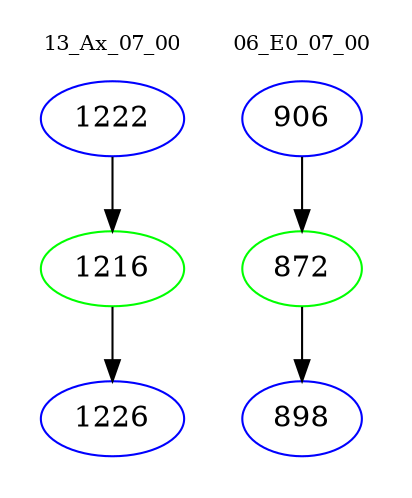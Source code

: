 digraph{
subgraph cluster_0 {
color = white
label = "13_Ax_07_00";
fontsize=10;
T0_1222 [label="1222", color="blue"]
T0_1222 -> T0_1216 [color="black"]
T0_1216 [label="1216", color="green"]
T0_1216 -> T0_1226 [color="black"]
T0_1226 [label="1226", color="blue"]
}
subgraph cluster_1 {
color = white
label = "06_E0_07_00";
fontsize=10;
T1_906 [label="906", color="blue"]
T1_906 -> T1_872 [color="black"]
T1_872 [label="872", color="green"]
T1_872 -> T1_898 [color="black"]
T1_898 [label="898", color="blue"]
}
}
